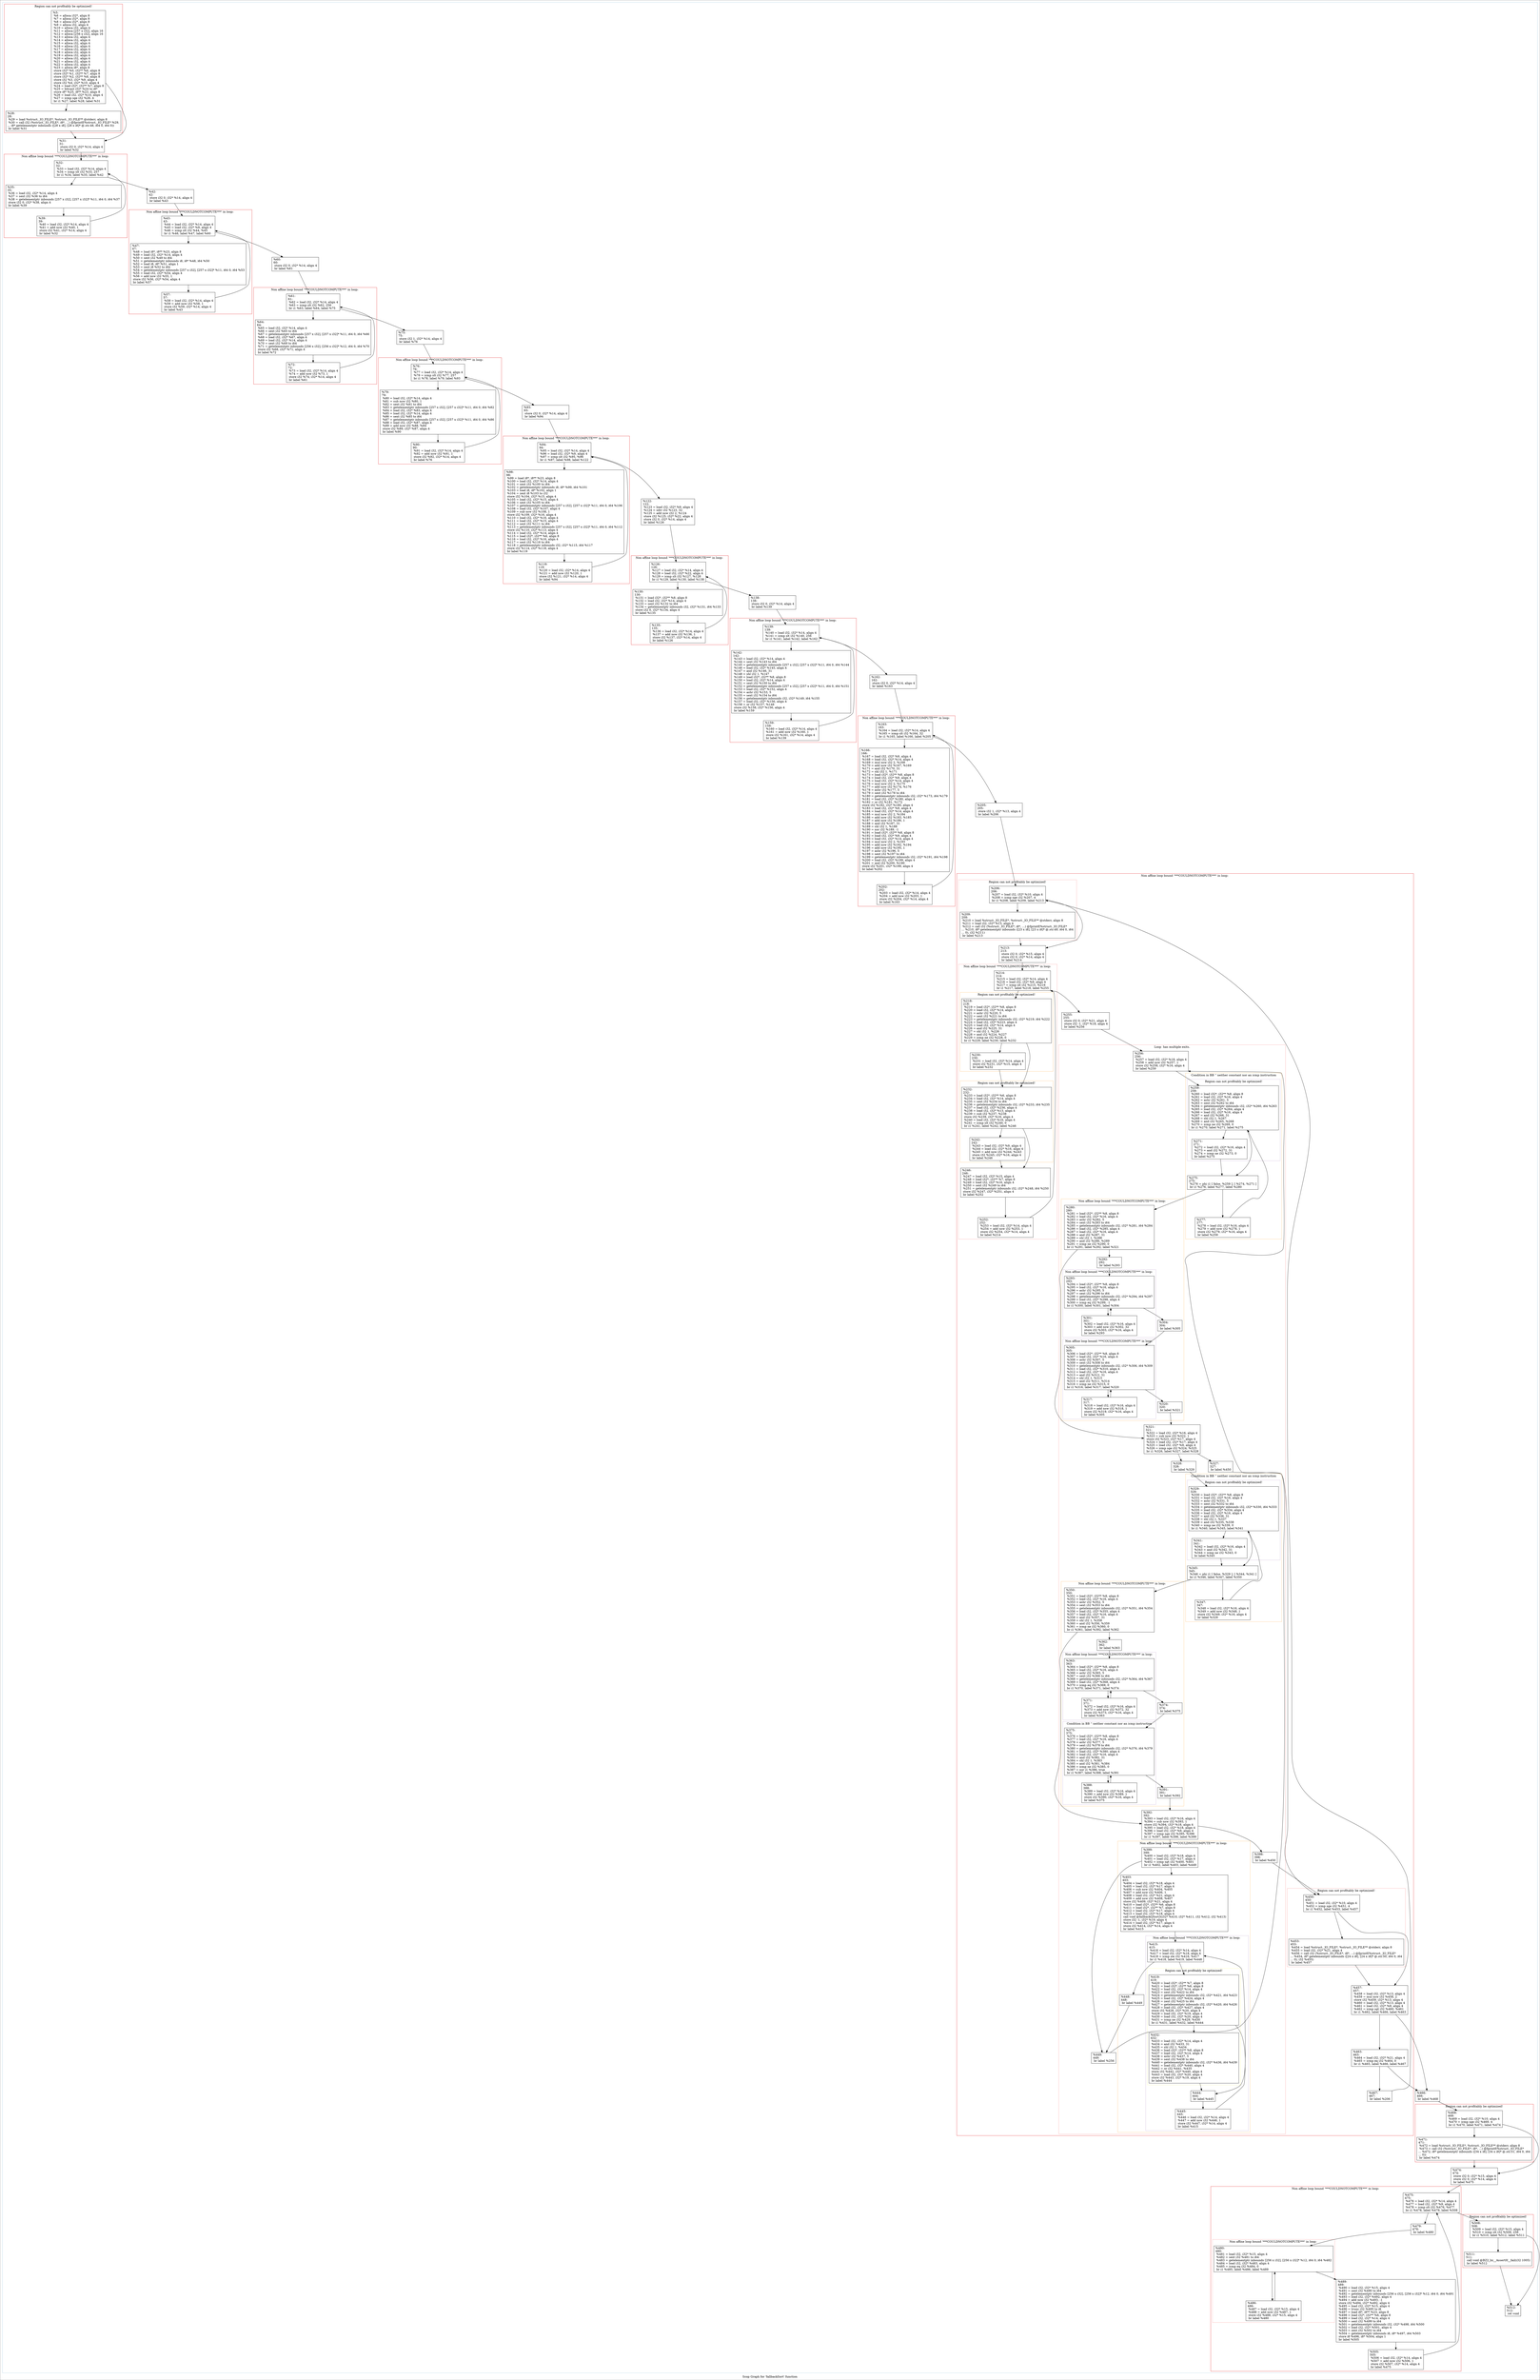 digraph "Scop Graph for 'fallbackSort' function" {
	label="Scop Graph for 'fallbackSort' function";

	Node0x28dc440 [shape=record,label="{%5:\l  %6 = alloca i32*, align 8\l  %7 = alloca i32*, align 8\l  %8 = alloca i32*, align 8\l  %9 = alloca i32, align 4\l  %10 = alloca i32, align 4\l  %11 = alloca [257 x i32], align 16\l  %12 = alloca [256 x i32], align 16\l  %13 = alloca i32, align 4\l  %14 = alloca i32, align 4\l  %15 = alloca i32, align 4\l  %16 = alloca i32, align 4\l  %17 = alloca i32, align 4\l  %18 = alloca i32, align 4\l  %19 = alloca i32, align 4\l  %20 = alloca i32, align 4\l  %21 = alloca i32, align 4\l  %22 = alloca i32, align 4\l  %23 = alloca i8*, align 8\l  store i32* %0, i32** %6, align 8\l  store i32* %1, i32** %7, align 8\l  store i32* %2, i32** %8, align 8\l  store i32 %3, i32* %9, align 4\l  store i32 %4, i32* %10, align 4\l  %24 = load i32*, i32** %7, align 8\l  %25 = bitcast i32* %24 to i8*\l  store i8* %25, i8** %23, align 8\l  %26 = load i32, i32* %10, align 4\l  %27 = icmp sge i32 %26, 4\l  br i1 %27, label %28, label %31\l}"];
	Node0x28dc440 -> Node0x2912360;
	Node0x28dc440 -> Node0x2833f50;
	Node0x2912360 [shape=record,label="{%28:\l28:                                               \l  %29 = load %struct._IO_FILE*, %struct._IO_FILE** @stderr, align 8\l  %30 = call i32 (%struct._IO_FILE*, i8*, ...) @fprintf(%struct._IO_FILE* %29,\l... i8* getelementptr inbounds ([28 x i8], [28 x i8]* @.str.48, i64 0, i64 0))\l  br label %31\l}"];
	Node0x2912360 -> Node0x2833f50;
	Node0x2833f50 [shape=record,label="{%31:\l31:                                               \l  store i32 0, i32* %14, align 4\l  br label %32\l}"];
	Node0x2833f50 -> Node0x28b7b50;
	Node0x28b7b50 [shape=record,label="{%32:\l32:                                               \l  %33 = load i32, i32* %14, align 4\l  %34 = icmp slt i32 %33, 257\l  br i1 %34, label %35, label %42\l}"];
	Node0x28b7b50 -> Node0x28ed960;
	Node0x28b7b50 -> Node0x28ede00;
	Node0x28ed960 [shape=record,label="{%35:\l35:                                               \l  %36 = load i32, i32* %14, align 4\l  %37 = sext i32 %36 to i64\l  %38 = getelementptr inbounds [257 x i32], [257 x i32]* %11, i64 0, i64 %37\l  store i32 0, i32* %38, align 4\l  br label %39\l}"];
	Node0x28ed960 -> Node0x28edf10;
	Node0x28edf10 [shape=record,label="{%39:\l39:                                               \l  %40 = load i32, i32* %14, align 4\l  %41 = add nsw i32 %40, 1\l  store i32 %41, i32* %14, align 4\l  br label %32\l}"];
	Node0x28edf10 -> Node0x28b7b50[constraint=false];
	Node0x28ede00 [shape=record,label="{%42:\l42:                                               \l  store i32 0, i32* %14, align 4\l  br label %43\l}"];
	Node0x28ede00 -> Node0x2786c50;
	Node0x2786c50 [shape=record,label="{%43:\l43:                                               \l  %44 = load i32, i32* %14, align 4\l  %45 = load i32, i32* %9, align 4\l  %46 = icmp slt i32 %44, %45\l  br i1 %46, label %47, label %60\l}"];
	Node0x2786c50 -> Node0x28c6a20;
	Node0x2786c50 -> Node0x27930b0;
	Node0x28c6a20 [shape=record,label="{%47:\l47:                                               \l  %48 = load i8*, i8** %23, align 8\l  %49 = load i32, i32* %14, align 4\l  %50 = sext i32 %49 to i64\l  %51 = getelementptr inbounds i8, i8* %48, i64 %50\l  %52 = load i8, i8* %51, align 1\l  %53 = zext i8 %52 to i64\l  %54 = getelementptr inbounds [257 x i32], [257 x i32]* %11, i64 0, i64 %53\l  %55 = load i32, i32* %54, align 4\l  %56 = add nsw i32 %55, 1\l  store i32 %56, i32* %54, align 4\l  br label %57\l}"];
	Node0x28c6a20 -> Node0x2672e80;
	Node0x2672e80 [shape=record,label="{%57:\l57:                                               \l  %58 = load i32, i32* %14, align 4\l  %59 = add nsw i32 %58, 1\l  store i32 %59, i32* %14, align 4\l  br label %43\l}"];
	Node0x2672e80 -> Node0x2786c50[constraint=false];
	Node0x27930b0 [shape=record,label="{%60:\l60:                                               \l  store i32 0, i32* %14, align 4\l  br label %61\l}"];
	Node0x27930b0 -> Node0x280da60;
	Node0x280da60 [shape=record,label="{%61:\l61:                                               \l  %62 = load i32, i32* %14, align 4\l  %63 = icmp slt i32 %62, 256\l  br i1 %63, label %64, label %75\l}"];
	Node0x280da60 -> Node0x28dfa60;
	Node0x280da60 -> Node0x28373d0;
	Node0x28dfa60 [shape=record,label="{%64:\l64:                                               \l  %65 = load i32, i32* %14, align 4\l  %66 = sext i32 %65 to i64\l  %67 = getelementptr inbounds [257 x i32], [257 x i32]* %11, i64 0, i64 %66\l  %68 = load i32, i32* %67, align 4\l  %69 = load i32, i32* %14, align 4\l  %70 = sext i32 %69 to i64\l  %71 = getelementptr inbounds [256 x i32], [256 x i32]* %12, i64 0, i64 %70\l  store i32 %68, i32* %71, align 4\l  br label %72\l}"];
	Node0x28dfa60 -> Node0x2829e00;
	Node0x2829e00 [shape=record,label="{%72:\l72:                                               \l  %73 = load i32, i32* %14, align 4\l  %74 = add nsw i32 %73, 1\l  store i32 %74, i32* %14, align 4\l  br label %61\l}"];
	Node0x2829e00 -> Node0x280da60[constraint=false];
	Node0x28373d0 [shape=record,label="{%75:\l75:                                               \l  store i32 1, i32* %14, align 4\l  br label %76\l}"];
	Node0x28373d0 -> Node0x28466c0;
	Node0x28466c0 [shape=record,label="{%76:\l76:                                               \l  %77 = load i32, i32* %14, align 4\l  %78 = icmp slt i32 %77, 257\l  br i1 %78, label %79, label %93\l}"];
	Node0x28466c0 -> Node0x28bf590;
	Node0x28466c0 -> Node0x2809770;
	Node0x28bf590 [shape=record,label="{%79:\l79:                                               \l  %80 = load i32, i32* %14, align 4\l  %81 = sub nsw i32 %80, 1\l  %82 = sext i32 %81 to i64\l  %83 = getelementptr inbounds [257 x i32], [257 x i32]* %11, i64 0, i64 %82\l  %84 = load i32, i32* %83, align 4\l  %85 = load i32, i32* %14, align 4\l  %86 = sext i32 %85 to i64\l  %87 = getelementptr inbounds [257 x i32], [257 x i32]* %11, i64 0, i64 %86\l  %88 = load i32, i32* %87, align 4\l  %89 = add nsw i32 %88, %84\l  store i32 %89, i32* %87, align 4\l  br label %90\l}"];
	Node0x28bf590 -> Node0x25912b0;
	Node0x25912b0 [shape=record,label="{%90:\l90:                                               \l  %91 = load i32, i32* %14, align 4\l  %92 = add nsw i32 %91, 1\l  store i32 %92, i32* %14, align 4\l  br label %76\l}"];
	Node0x25912b0 -> Node0x28466c0[constraint=false];
	Node0x2809770 [shape=record,label="{%93:\l93:                                               \l  store i32 0, i32* %14, align 4\l  br label %94\l}"];
	Node0x2809770 -> Node0x284e970;
	Node0x284e970 [shape=record,label="{%94:\l94:                                               \l  %95 = load i32, i32* %14, align 4\l  %96 = load i32, i32* %9, align 4\l  %97 = icmp slt i32 %95, %96\l  br i1 %97, label %98, label %122\l}"];
	Node0x284e970 -> Node0x25eac70;
	Node0x284e970 -> Node0x27bb710;
	Node0x25eac70 [shape=record,label="{%98:\l98:                                               \l  %99 = load i8*, i8** %23, align 8\l  %100 = load i32, i32* %14, align 4\l  %101 = sext i32 %100 to i64\l  %102 = getelementptr inbounds i8, i8* %99, i64 %101\l  %103 = load i8, i8* %102, align 1\l  %104 = zext i8 %103 to i32\l  store i32 %104, i32* %15, align 4\l  %105 = load i32, i32* %15, align 4\l  %106 = sext i32 %105 to i64\l  %107 = getelementptr inbounds [257 x i32], [257 x i32]* %11, i64 0, i64 %106\l  %108 = load i32, i32* %107, align 4\l  %109 = sub nsw i32 %108, 1\l  store i32 %109, i32* %16, align 4\l  %110 = load i32, i32* %16, align 4\l  %111 = load i32, i32* %15, align 4\l  %112 = sext i32 %111 to i64\l  %113 = getelementptr inbounds [257 x i32], [257 x i32]* %11, i64 0, i64 %112\l  store i32 %110, i32* %113, align 4\l  %114 = load i32, i32* %14, align 4\l  %115 = load i32*, i32** %6, align 8\l  %116 = load i32, i32* %16, align 4\l  %117 = sext i32 %116 to i64\l  %118 = getelementptr inbounds i32, i32* %115, i64 %117\l  store i32 %114, i32* %118, align 4\l  br label %119\l}"];
	Node0x25eac70 -> Node0x2841f20;
	Node0x2841f20 [shape=record,label="{%119:\l119:                                              \l  %120 = load i32, i32* %14, align 4\l  %121 = add nsw i32 %120, 1\l  store i32 %121, i32* %14, align 4\l  br label %94\l}"];
	Node0x2841f20 -> Node0x284e970[constraint=false];
	Node0x27bb710 [shape=record,label="{%122:\l122:                                              \l  %123 = load i32, i32* %9, align 4\l  %124 = sdiv i32 %123, 32\l  %125 = add nsw i32 2, %124\l  store i32 %125, i32* %22, align 4\l  store i32 0, i32* %14, align 4\l  br label %126\l}"];
	Node0x27bb710 -> Node0x273b720;
	Node0x273b720 [shape=record,label="{%126:\l126:                                              \l  %127 = load i32, i32* %14, align 4\l  %128 = load i32, i32* %22, align 4\l  %129 = icmp slt i32 %127, %128\l  br i1 %129, label %130, label %138\l}"];
	Node0x273b720 -> Node0x284fe50;
	Node0x273b720 -> Node0x28150e0;
	Node0x284fe50 [shape=record,label="{%130:\l130:                                              \l  %131 = load i32*, i32** %8, align 8\l  %132 = load i32, i32* %14, align 4\l  %133 = sext i32 %132 to i64\l  %134 = getelementptr inbounds i32, i32* %131, i64 %133\l  store i32 0, i32* %134, align 4\l  br label %135\l}"];
	Node0x284fe50 -> Node0x28146d0;
	Node0x28146d0 [shape=record,label="{%135:\l135:                                              \l  %136 = load i32, i32* %14, align 4\l  %137 = add nsw i32 %136, 1\l  store i32 %137, i32* %14, align 4\l  br label %126\l}"];
	Node0x28146d0 -> Node0x273b720[constraint=false];
	Node0x28150e0 [shape=record,label="{%138:\l138:                                              \l  store i32 0, i32* %14, align 4\l  br label %139\l}"];
	Node0x28150e0 -> Node0x28602d0;
	Node0x28602d0 [shape=record,label="{%139:\l139:                                              \l  %140 = load i32, i32* %14, align 4\l  %141 = icmp slt i32 %140, 256\l  br i1 %141, label %142, label %162\l}"];
	Node0x28602d0 -> Node0x2836510;
	Node0x28602d0 -> Node0x2786360;
	Node0x2836510 [shape=record,label="{%142:\l142:                                              \l  %143 = load i32, i32* %14, align 4\l  %144 = sext i32 %143 to i64\l  %145 = getelementptr inbounds [257 x i32], [257 x i32]* %11, i64 0, i64 %144\l  %146 = load i32, i32* %145, align 4\l  %147 = and i32 %146, 31\l  %148 = shl i32 1, %147\l  %149 = load i32*, i32** %8, align 8\l  %150 = load i32, i32* %14, align 4\l  %151 = sext i32 %150 to i64\l  %152 = getelementptr inbounds [257 x i32], [257 x i32]* %11, i64 0, i64 %151\l  %153 = load i32, i32* %152, align 4\l  %154 = ashr i32 %153, 5\l  %155 = sext i32 %154 to i64\l  %156 = getelementptr inbounds i32, i32* %149, i64 %155\l  %157 = load i32, i32* %156, align 4\l  %158 = or i32 %157, %148\l  store i32 %158, i32* %156, align 4\l  br label %159\l}"];
	Node0x2836510 -> Node0x27728f0;
	Node0x27728f0 [shape=record,label="{%159:\l159:                                              \l  %160 = load i32, i32* %14, align 4\l  %161 = add nsw i32 %160, 1\l  store i32 %161, i32* %14, align 4\l  br label %139\l}"];
	Node0x27728f0 -> Node0x28602d0[constraint=false];
	Node0x2786360 [shape=record,label="{%162:\l162:                                              \l  store i32 0, i32* %14, align 4\l  br label %163\l}"];
	Node0x2786360 -> Node0x28d6b60;
	Node0x28d6b60 [shape=record,label="{%163:\l163:                                              \l  %164 = load i32, i32* %14, align 4\l  %165 = icmp slt i32 %164, 32\l  br i1 %165, label %166, label %205\l}"];
	Node0x28d6b60 -> Node0x27f5b30;
	Node0x28d6b60 -> Node0x28c7660;
	Node0x27f5b30 [shape=record,label="{%166:\l166:                                              \l  %167 = load i32, i32* %9, align 4\l  %168 = load i32, i32* %14, align 4\l  %169 = mul nsw i32 2, %168\l  %170 = add nsw i32 %167, %169\l  %171 = and i32 %170, 31\l  %172 = shl i32 1, %171\l  %173 = load i32*, i32** %8, align 8\l  %174 = load i32, i32* %9, align 4\l  %175 = load i32, i32* %14, align 4\l  %176 = mul nsw i32 2, %175\l  %177 = add nsw i32 %174, %176\l  %178 = ashr i32 %177, 5\l  %179 = sext i32 %178 to i64\l  %180 = getelementptr inbounds i32, i32* %173, i64 %179\l  %181 = load i32, i32* %180, align 4\l  %182 = or i32 %181, %172\l  store i32 %182, i32* %180, align 4\l  %183 = load i32, i32* %9, align 4\l  %184 = load i32, i32* %14, align 4\l  %185 = mul nsw i32 2, %184\l  %186 = add nsw i32 %183, %185\l  %187 = add nsw i32 %186, 1\l  %188 = and i32 %187, 31\l  %189 = shl i32 1, %188\l  %190 = xor i32 %189, -1\l  %191 = load i32*, i32** %8, align 8\l  %192 = load i32, i32* %9, align 4\l  %193 = load i32, i32* %14, align 4\l  %194 = mul nsw i32 2, %193\l  %195 = add nsw i32 %192, %194\l  %196 = add nsw i32 %195, 1\l  %197 = ashr i32 %196, 5\l  %198 = sext i32 %197 to i64\l  %199 = getelementptr inbounds i32, i32* %191, i64 %198\l  %200 = load i32, i32* %199, align 4\l  %201 = and i32 %200, %190\l  store i32 %201, i32* %199, align 4\l  br label %202\l}"];
	Node0x27f5b30 -> Node0x2813380;
	Node0x2813380 [shape=record,label="{%202:\l202:                                              \l  %203 = load i32, i32* %14, align 4\l  %204 = add nsw i32 %203, 1\l  store i32 %204, i32* %14, align 4\l  br label %163\l}"];
	Node0x2813380 -> Node0x28d6b60[constraint=false];
	Node0x28c7660 [shape=record,label="{%205:\l205:                                              \l  store i32 1, i32* %13, align 4\l  br label %206\l}"];
	Node0x28c7660 -> Node0x28142b0;
	Node0x28142b0 [shape=record,label="{%206:\l206:                                              \l  %207 = load i32, i32* %10, align 4\l  %208 = icmp sge i32 %207, 4\l  br i1 %208, label %209, label %213\l}"];
	Node0x28142b0 -> Node0x2685a90;
	Node0x28142b0 -> Node0x2844800;
	Node0x2685a90 [shape=record,label="{%209:\l209:                                              \l  %210 = load %struct._IO_FILE*, %struct._IO_FILE** @stderr, align 8\l  %211 = load i32, i32* %13, align 4\l  %212 = call i32 (%struct._IO_FILE*, i8*, ...) @fprintf(%struct._IO_FILE*\l... %210, i8* getelementptr inbounds ([23 x i8], [23 x i8]* @.str.49, i64 0, i64\l... 0), i32 %211)\l  br label %213\l}"];
	Node0x2685a90 -> Node0x2844800;
	Node0x2844800 [shape=record,label="{%213:\l213:                                              \l  store i32 0, i32* %15, align 4\l  store i32 0, i32* %14, align 4\l  br label %214\l}"];
	Node0x2844800 -> Node0x28340b0;
	Node0x28340b0 [shape=record,label="{%214:\l214:                                              \l  %215 = load i32, i32* %14, align 4\l  %216 = load i32, i32* %9, align 4\l  %217 = icmp slt i32 %215, %216\l  br i1 %217, label %218, label %255\l}"];
	Node0x28340b0 -> Node0x282a7a0;
	Node0x28340b0 -> Node0x276bd60;
	Node0x282a7a0 [shape=record,label="{%218:\l218:                                              \l  %219 = load i32*, i32** %8, align 8\l  %220 = load i32, i32* %14, align 4\l  %221 = ashr i32 %220, 5\l  %222 = sext i32 %221 to i64\l  %223 = getelementptr inbounds i32, i32* %219, i64 %222\l  %224 = load i32, i32* %223, align 4\l  %225 = load i32, i32* %14, align 4\l  %226 = and i32 %225, 31\l  %227 = shl i32 1, %226\l  %228 = and i32 %224, %227\l  %229 = icmp ne i32 %228, 0\l  br i1 %229, label %230, label %232\l}"];
	Node0x282a7a0 -> Node0x28be3c0;
	Node0x282a7a0 -> Node0x28dcbf0;
	Node0x28be3c0 [shape=record,label="{%230:\l230:                                              \l  %231 = load i32, i32* %14, align 4\l  store i32 %231, i32* %15, align 4\l  br label %232\l}"];
	Node0x28be3c0 -> Node0x28dcbf0;
	Node0x28dcbf0 [shape=record,label="{%232:\l232:                                              \l  %233 = load i32*, i32** %6, align 8\l  %234 = load i32, i32* %14, align 4\l  %235 = sext i32 %234 to i64\l  %236 = getelementptr inbounds i32, i32* %233, i64 %235\l  %237 = load i32, i32* %236, align 4\l  %238 = load i32, i32* %13, align 4\l  %239 = sub i32 %237, %238\l  store i32 %239, i32* %16, align 4\l  %240 = load i32, i32* %16, align 4\l  %241 = icmp slt i32 %240, 0\l  br i1 %241, label %242, label %246\l}"];
	Node0x28dcbf0 -> Node0x286ed50;
	Node0x28dcbf0 -> Node0x2861290;
	Node0x286ed50 [shape=record,label="{%242:\l242:                                              \l  %243 = load i32, i32* %9, align 4\l  %244 = load i32, i32* %16, align 4\l  %245 = add nsw i32 %244, %243\l  store i32 %245, i32* %16, align 4\l  br label %246\l}"];
	Node0x286ed50 -> Node0x2861290;
	Node0x2861290 [shape=record,label="{%246:\l246:                                              \l  %247 = load i32, i32* %15, align 4\l  %248 = load i32*, i32** %7, align 8\l  %249 = load i32, i32* %16, align 4\l  %250 = sext i32 %249 to i64\l  %251 = getelementptr inbounds i32, i32* %248, i64 %250\l  store i32 %247, i32* %251, align 4\l  br label %252\l}"];
	Node0x2861290 -> Node0x27e6ec0;
	Node0x27e6ec0 [shape=record,label="{%252:\l252:                                              \l  %253 = load i32, i32* %14, align 4\l  %254 = add nsw i32 %253, 1\l  store i32 %254, i32* %14, align 4\l  br label %214\l}"];
	Node0x27e6ec0 -> Node0x28340b0[constraint=false];
	Node0x276bd60 [shape=record,label="{%255:\l255:                                              \l  store i32 0, i32* %21, align 4\l  store i32 -1, i32* %18, align 4\l  br label %256\l}"];
	Node0x276bd60 -> Node0x2832700;
	Node0x2832700 [shape=record,label="{%256:\l256:                                              \l  %257 = load i32, i32* %18, align 4\l  %258 = add nsw i32 %257, 1\l  store i32 %258, i32* %16, align 4\l  br label %259\l}"];
	Node0x2832700 -> Node0x284cff0;
	Node0x284cff0 [shape=record,label="{%259:\l259:                                              \l  %260 = load i32*, i32** %8, align 8\l  %261 = load i32, i32* %16, align 4\l  %262 = ashr i32 %261, 5\l  %263 = sext i32 %262 to i64\l  %264 = getelementptr inbounds i32, i32* %260, i64 %263\l  %265 = load i32, i32* %264, align 4\l  %266 = load i32, i32* %16, align 4\l  %267 = and i32 %266, 31\l  %268 = shl i32 1, %267\l  %269 = and i32 %265, %268\l  %270 = icmp ne i32 %269, 0\l  br i1 %270, label %271, label %275\l}"];
	Node0x284cff0 -> Node0x27cc3a0;
	Node0x284cff0 -> Node0x28c0fc0;
	Node0x27cc3a0 [shape=record,label="{%271:\l271:                                              \l  %272 = load i32, i32* %16, align 4\l  %273 = and i32 %272, 31\l  %274 = icmp ne i32 %273, 0\l  br label %275\l}"];
	Node0x27cc3a0 -> Node0x28c0fc0;
	Node0x28c0fc0 [shape=record,label="{%275:\l275:                                              \l  %276 = phi i1 [ false, %259 ], [ %274, %271 ]\l  br i1 %276, label %277, label %280\l}"];
	Node0x28c0fc0 -> Node0x28411c0;
	Node0x28c0fc0 -> Node0x2831b00;
	Node0x28411c0 [shape=record,label="{%277:\l277:                                              \l  %278 = load i32, i32* %16, align 4\l  %279 = add nsw i32 %278, 1\l  store i32 %279, i32* %16, align 4\l  br label %259\l}"];
	Node0x28411c0 -> Node0x284cff0[constraint=false];
	Node0x2831b00 [shape=record,label="{%280:\l280:                                              \l  %281 = load i32*, i32** %8, align 8\l  %282 = load i32, i32* %16, align 4\l  %283 = ashr i32 %282, 5\l  %284 = sext i32 %283 to i64\l  %285 = getelementptr inbounds i32, i32* %281, i64 %284\l  %286 = load i32, i32* %285, align 4\l  %287 = load i32, i32* %16, align 4\l  %288 = and i32 %287, 31\l  %289 = shl i32 1, %288\l  %290 = and i32 %286, %289\l  %291 = icmp ne i32 %290, 0\l  br i1 %291, label %292, label %321\l}"];
	Node0x2831b00 -> Node0x2888700;
	Node0x2831b00 -> Node0x28752b0;
	Node0x2888700 [shape=record,label="{%292:\l292:                                              \l  br label %293\l}"];
	Node0x2888700 -> Node0x28d3b10;
	Node0x28d3b10 [shape=record,label="{%293:\l293:                                              \l  %294 = load i32*, i32** %8, align 8\l  %295 = load i32, i32* %16, align 4\l  %296 = ashr i32 %295, 5\l  %297 = sext i32 %296 to i64\l  %298 = getelementptr inbounds i32, i32* %294, i64 %297\l  %299 = load i32, i32* %298, align 4\l  %300 = icmp eq i32 %299, -1\l  br i1 %300, label %301, label %304\l}"];
	Node0x28d3b10 -> Node0x2836320;
	Node0x28d3b10 -> Node0x284bfa0;
	Node0x2836320 [shape=record,label="{%301:\l301:                                              \l  %302 = load i32, i32* %16, align 4\l  %303 = add nsw i32 %302, 32\l  store i32 %303, i32* %16, align 4\l  br label %293\l}"];
	Node0x2836320 -> Node0x28d3b10[constraint=false];
	Node0x284bfa0 [shape=record,label="{%304:\l304:                                              \l  br label %305\l}"];
	Node0x284bfa0 -> Node0x2915890;
	Node0x2915890 [shape=record,label="{%305:\l305:                                              \l  %306 = load i32*, i32** %8, align 8\l  %307 = load i32, i32* %16, align 4\l  %308 = ashr i32 %307, 5\l  %309 = sext i32 %308 to i64\l  %310 = getelementptr inbounds i32, i32* %306, i64 %309\l  %311 = load i32, i32* %310, align 4\l  %312 = load i32, i32* %16, align 4\l  %313 = and i32 %312, 31\l  %314 = shl i32 1, %313\l  %315 = and i32 %311, %314\l  %316 = icmp ne i32 %315, 0\l  br i1 %316, label %317, label %320\l}"];
	Node0x2915890 -> Node0x2698be0;
	Node0x2915890 -> Node0x2805ac0;
	Node0x2698be0 [shape=record,label="{%317:\l317:                                              \l  %318 = load i32, i32* %16, align 4\l  %319 = add nsw i32 %318, 1\l  store i32 %319, i32* %16, align 4\l  br label %305\l}"];
	Node0x2698be0 -> Node0x2915890[constraint=false];
	Node0x2805ac0 [shape=record,label="{%320:\l320:                                              \l  br label %321\l}"];
	Node0x2805ac0 -> Node0x28752b0;
	Node0x28752b0 [shape=record,label="{%321:\l321:                                              \l  %322 = load i32, i32* %16, align 4\l  %323 = sub nsw i32 %322, 1\l  store i32 %323, i32* %17, align 4\l  %324 = load i32, i32* %17, align 4\l  %325 = load i32, i32* %9, align 4\l  %326 = icmp sge i32 %324, %325\l  br i1 %326, label %327, label %328\l}"];
	Node0x28752b0 -> Node0x28406b0;
	Node0x28752b0 -> Node0x27fcd70;
	Node0x28406b0 [shape=record,label="{%327:\l327:                                              \l  br label %450\l}"];
	Node0x28406b0 -> Node0x273a2e0;
	Node0x273a2e0 [shape=record,label="{%450:\l450:                                              \l  %451 = load i32, i32* %10, align 4\l  %452 = icmp sge i32 %451, 4\l  br i1 %452, label %453, label %457\l}"];
	Node0x273a2e0 -> Node0x282ca80;
	Node0x273a2e0 -> Node0x268c2d0;
	Node0x282ca80 [shape=record,label="{%453:\l453:                                              \l  %454 = load %struct._IO_FILE*, %struct._IO_FILE** @stderr, align 8\l  %455 = load i32, i32* %21, align 4\l  %456 = call i32 (%struct._IO_FILE*, i8*, ...) @fprintf(%struct._IO_FILE*\l... %454, i8* getelementptr inbounds ([24 x i8], [24 x i8]* @.str.50, i64 0, i64\l... 0), i32 %455)\l  br label %457\l}"];
	Node0x282ca80 -> Node0x268c2d0;
	Node0x268c2d0 [shape=record,label="{%457:\l457:                                              \l  %458 = load i32, i32* %13, align 4\l  %459 = mul nsw i32 %458, 2\l  store i32 %459, i32* %13, align 4\l  %460 = load i32, i32* %13, align 4\l  %461 = load i32, i32* %9, align 4\l  %462 = icmp sgt i32 %460, %461\l  br i1 %462, label %466, label %463\l}"];
	Node0x268c2d0 -> Node0x2824840;
	Node0x268c2d0 -> Node0x2925670;
	Node0x2824840 [shape=record,label="{%466:\l466:                                              \l  br label %468\l}"];
	Node0x2824840 -> Node0x28ec5d0;
	Node0x28ec5d0 [shape=record,label="{%468:\l468:                                              \l  %469 = load i32, i32* %10, align 4\l  %470 = icmp sge i32 %469, 4\l  br i1 %470, label %471, label %474\l}"];
	Node0x28ec5d0 -> Node0x282d940;
	Node0x28ec5d0 -> Node0x27cca40;
	Node0x282d940 [shape=record,label="{%471:\l471:                                              \l  %472 = load %struct._IO_FILE*, %struct._IO_FILE** @stderr, align 8\l  %473 = call i32 (%struct._IO_FILE*, i8*, ...) @fprintf(%struct._IO_FILE*\l... %472, i8* getelementptr inbounds ([34 x i8], [34 x i8]* @.str.51, i64 0, i64\l... 0))\l  br label %474\l}"];
	Node0x282d940 -> Node0x27cca40;
	Node0x27cca40 [shape=record,label="{%474:\l474:                                              \l  store i32 0, i32* %15, align 4\l  store i32 0, i32* %14, align 4\l  br label %475\l}"];
	Node0x27cca40 -> Node0x28e6410;
	Node0x28e6410 [shape=record,label="{%475:\l475:                                              \l  %476 = load i32, i32* %14, align 4\l  %477 = load i32, i32* %9, align 4\l  %478 = icmp slt i32 %476, %477\l  br i1 %478, label %479, label %508\l}"];
	Node0x28e6410 -> Node0x28aca40;
	Node0x28e6410 -> Node0x28bf940;
	Node0x28aca40 [shape=record,label="{%479:\l479:                                              \l  br label %480\l}"];
	Node0x28aca40 -> Node0x28ce120;
	Node0x28ce120 [shape=record,label="{%480:\l480:                                              \l  %481 = load i32, i32* %15, align 4\l  %482 = sext i32 %481 to i64\l  %483 = getelementptr inbounds [256 x i32], [256 x i32]* %12, i64 0, i64 %482\l  %484 = load i32, i32* %483, align 4\l  %485 = icmp eq i32 %484, 0\l  br i1 %485, label %486, label %489\l}"];
	Node0x28ce120 -> Node0x27db4a0;
	Node0x28ce120 -> Node0x28289b0;
	Node0x27db4a0 [shape=record,label="{%486:\l486:                                              \l  %487 = load i32, i32* %15, align 4\l  %488 = add nsw i32 %487, 1\l  store i32 %488, i32* %15, align 4\l  br label %480\l}"];
	Node0x27db4a0 -> Node0x28ce120[constraint=false];
	Node0x28289b0 [shape=record,label="{%489:\l489:                                              \l  %490 = load i32, i32* %15, align 4\l  %491 = sext i32 %490 to i64\l  %492 = getelementptr inbounds [256 x i32], [256 x i32]* %12, i64 0, i64 %491\l  %493 = load i32, i32* %492, align 4\l  %494 = add nsw i32 %493, -1\l  store i32 %494, i32* %492, align 4\l  %495 = load i32, i32* %15, align 4\l  %496 = trunc i32 %495 to i8\l  %497 = load i8*, i8** %23, align 8\l  %498 = load i32*, i32** %6, align 8\l  %499 = load i32, i32* %14, align 4\l  %500 = sext i32 %499 to i64\l  %501 = getelementptr inbounds i32, i32* %498, i64 %500\l  %502 = load i32, i32* %501, align 4\l  %503 = zext i32 %502 to i64\l  %504 = getelementptr inbounds i8, i8* %497, i64 %503\l  store i8 %496, i8* %504, align 1\l  br label %505\l}"];
	Node0x28289b0 -> Node0x28ca060;
	Node0x28ca060 [shape=record,label="{%505:\l505:                                              \l  %506 = load i32, i32* %14, align 4\l  %507 = add nsw i32 %506, 1\l  store i32 %507, i32* %14, align 4\l  br label %475\l}"];
	Node0x28ca060 -> Node0x28e6410[constraint=false];
	Node0x28bf940 [shape=record,label="{%508:\l508:                                              \l  %509 = load i32, i32* %15, align 4\l  %510 = icmp slt i32 %509, 256\l  br i1 %510, label %512, label %511\l}"];
	Node0x28bf940 -> Node0x254c420;
	Node0x28bf940 -> Node0x284c1a0;
	Node0x254c420 [shape=record,label="{%512:\l512:                                              \l  ret void\l}"];
	Node0x284c1a0 [shape=record,label="{%511:\l511:                                              \l  call void @BZ2_bz__AssertH__fail(i32 1005)\l  br label %512\l}"];
	Node0x284c1a0 -> Node0x254c420;
	Node0x2925670 [shape=record,label="{%463:\l463:                                              \l  %464 = load i32, i32* %21, align 4\l  %465 = icmp eq i32 %464, 0\l  br i1 %465, label %466, label %467\l}"];
	Node0x2925670 -> Node0x2824840;
	Node0x2925670 -> Node0x2929760;
	Node0x2929760 [shape=record,label="{%467:\l467:                                              \l  br label %206\l}"];
	Node0x2929760 -> Node0x28142b0[constraint=false];
	Node0x27fcd70 [shape=record,label="{%328:\l328:                                              \l  br label %329\l}"];
	Node0x27fcd70 -> Node0x28db220;
	Node0x28db220 [shape=record,label="{%329:\l329:                                              \l  %330 = load i32*, i32** %8, align 8\l  %331 = load i32, i32* %16, align 4\l  %332 = ashr i32 %331, 5\l  %333 = sext i32 %332 to i64\l  %334 = getelementptr inbounds i32, i32* %330, i64 %333\l  %335 = load i32, i32* %334, align 4\l  %336 = load i32, i32* %16, align 4\l  %337 = and i32 %336, 31\l  %338 = shl i32 1, %337\l  %339 = and i32 %335, %338\l  %340 = icmp ne i32 %339, 0\l  br i1 %340, label %345, label %341\l}"];
	Node0x28db220 -> Node0x28db240;
	Node0x28db220 -> Node0x258e5a0;
	Node0x28db240 [shape=record,label="{%345:\l345:                                              \l  %346 = phi i1 [ false, %329 ], [ %344, %341 ]\l  br i1 %346, label %347, label %350\l}"];
	Node0x28db240 -> Node0x258e5c0;
	Node0x28db240 -> Node0x2841870;
	Node0x258e5c0 [shape=record,label="{%347:\l347:                                              \l  %348 = load i32, i32* %16, align 4\l  %349 = add nsw i32 %348, 1\l  store i32 %349, i32* %16, align 4\l  br label %329\l}"];
	Node0x258e5c0 -> Node0x28db220[constraint=false];
	Node0x2841870 [shape=record,label="{%350:\l350:                                              \l  %351 = load i32*, i32** %8, align 8\l  %352 = load i32, i32* %16, align 4\l  %353 = ashr i32 %352, 5\l  %354 = sext i32 %353 to i64\l  %355 = getelementptr inbounds i32, i32* %351, i64 %354\l  %356 = load i32, i32* %355, align 4\l  %357 = load i32, i32* %16, align 4\l  %358 = and i32 %357, 31\l  %359 = shl i32 1, %358\l  %360 = and i32 %356, %359\l  %361 = icmp ne i32 %360, 0\l  br i1 %361, label %392, label %362\l}"];
	Node0x2841870 -> Node0x28476a0;
	Node0x2841870 -> Node0x28476c0;
	Node0x28476a0 [shape=record,label="{%392:\l392:                                              \l  %393 = load i32, i32* %16, align 4\l  %394 = sub nsw i32 %393, 1\l  store i32 %394, i32* %18, align 4\l  %395 = load i32, i32* %18, align 4\l  %396 = load i32, i32* %9, align 4\l  %397 = icmp sge i32 %395, %396\l  br i1 %397, label %398, label %399\l}"];
	Node0x28476a0 -> Node0x264cd10;
	Node0x28476a0 -> Node0x264cd30;
	Node0x264cd10 [shape=record,label="{%398:\l398:                                              \l  br label %450\l}"];
	Node0x264cd10 -> Node0x273a2e0;
	Node0x264cd30 [shape=record,label="{%399:\l399:                                              \l  %400 = load i32, i32* %18, align 4\l  %401 = load i32, i32* %17, align 4\l  %402 = icmp sgt i32 %400, %401\l  br i1 %402, label %403, label %449\l}"];
	Node0x264cd30 -> Node0x2836780;
	Node0x264cd30 -> Node0x28367a0;
	Node0x2836780 [shape=record,label="{%403:\l403:                                              \l  %404 = load i32, i32* %18, align 4\l  %405 = load i32, i32* %17, align 4\l  %406 = sub nsw i32 %404, %405\l  %407 = add nsw i32 %406, 1\l  %408 = load i32, i32* %21, align 4\l  %409 = add nsw i32 %408, %407\l  store i32 %409, i32* %21, align 4\l  %410 = load i32*, i32** %6, align 8\l  %411 = load i32*, i32** %7, align 8\l  %412 = load i32, i32* %17, align 4\l  %413 = load i32, i32* %18, align 4\l  call void @fallbackQSort3(i32* %410, i32* %411, i32 %412, i32 %413)\l  store i32 -1, i32* %19, align 4\l  %414 = load i32, i32* %17, align 4\l  store i32 %414, i32* %14, align 4\l  br label %415\l}"];
	Node0x2836780 -> Node0x280b2b0;
	Node0x280b2b0 [shape=record,label="{%415:\l415:                                              \l  %416 = load i32, i32* %14, align 4\l  %417 = load i32, i32* %18, align 4\l  %418 = icmp sle i32 %416, %417\l  br i1 %418, label %419, label %448\l}"];
	Node0x280b2b0 -> Node0x280b2d0;
	Node0x280b2b0 -> Node0x284e250;
	Node0x280b2d0 [shape=record,label="{%419:\l419:                                              \l  %420 = load i32*, i32** %7, align 8\l  %421 = load i32*, i32** %6, align 8\l  %422 = load i32, i32* %14, align 4\l  %423 = sext i32 %422 to i64\l  %424 = getelementptr inbounds i32, i32* %421, i64 %423\l  %425 = load i32, i32* %424, align 4\l  %426 = zext i32 %425 to i64\l  %427 = getelementptr inbounds i32, i32* %420, i64 %426\l  %428 = load i32, i32* %427, align 4\l  store i32 %428, i32* %20, align 4\l  %429 = load i32, i32* %19, align 4\l  %430 = load i32, i32* %20, align 4\l  %431 = icmp ne i32 %429, %430\l  br i1 %431, label %432, label %444\l}"];
	Node0x280b2d0 -> Node0x284e270;
	Node0x280b2d0 -> Node0x28544c0;
	Node0x284e270 [shape=record,label="{%432:\l432:                                              \l  %433 = load i32, i32* %14, align 4\l  %434 = and i32 %433, 31\l  %435 = shl i32 1, %434\l  %436 = load i32*, i32** %8, align 8\l  %437 = load i32, i32* %14, align 4\l  %438 = ashr i32 %437, 5\l  %439 = sext i32 %438 to i64\l  %440 = getelementptr inbounds i32, i32* %436, i64 %439\l  %441 = load i32, i32* %440, align 4\l  %442 = or i32 %441, %435\l  store i32 %442, i32* %440, align 4\l  %443 = load i32, i32* %20, align 4\l  store i32 %443, i32* %19, align 4\l  br label %444\l}"];
	Node0x284e270 -> Node0x28544c0;
	Node0x28544c0 [shape=record,label="{%444:\l444:                                              \l  br label %445\l}"];
	Node0x28544c0 -> Node0x28544e0;
	Node0x28544e0 [shape=record,label="{%445:\l445:                                              \l  %446 = load i32, i32* %14, align 4\l  %447 = add nsw i32 %446, 1\l  store i32 %447, i32* %14, align 4\l  br label %415\l}"];
	Node0x28544e0 -> Node0x280b2b0[constraint=false];
	Node0x284e250 [shape=record,label="{%448:\l448:                                              \l  br label %449\l}"];
	Node0x284e250 -> Node0x28367a0;
	Node0x28367a0 [shape=record,label="{%449:\l449:                                              \l  br label %256\l}"];
	Node0x28367a0 -> Node0x2832700[constraint=false];
	Node0x28476c0 [shape=record,label="{%362:\l362:                                              \l  br label %363\l}"];
	Node0x28476c0 -> Node0x2846e10;
	Node0x2846e10 [shape=record,label="{%363:\l363:                                              \l  %364 = load i32*, i32** %8, align 8\l  %365 = load i32, i32* %16, align 4\l  %366 = ashr i32 %365, 5\l  %367 = sext i32 %366 to i64\l  %368 = getelementptr inbounds i32, i32* %364, i64 %367\l  %369 = load i32, i32* %368, align 4\l  %370 = icmp eq i32 %369, 0\l  br i1 %370, label %371, label %374\l}"];
	Node0x2846e10 -> Node0x2846e30;
	Node0x2846e10 -> Node0x27cc4e0;
	Node0x2846e30 [shape=record,label="{%371:\l371:                                              \l  %372 = load i32, i32* %16, align 4\l  %373 = add nsw i32 %372, 32\l  store i32 %373, i32* %16, align 4\l  br label %363\l}"];
	Node0x2846e30 -> Node0x2846e10[constraint=false];
	Node0x27cc4e0 [shape=record,label="{%374:\l374:                                              \l  br label %375\l}"];
	Node0x27cc4e0 -> Node0x268dcb0;
	Node0x268dcb0 [shape=record,label="{%375:\l375:                                              \l  %376 = load i32*, i32** %8, align 8\l  %377 = load i32, i32* %16, align 4\l  %378 = ashr i32 %377, 5\l  %379 = sext i32 %378 to i64\l  %380 = getelementptr inbounds i32, i32* %376, i64 %379\l  %381 = load i32, i32* %380, align 4\l  %382 = load i32, i32* %16, align 4\l  %383 = and i32 %382, 31\l  %384 = shl i32 1, %383\l  %385 = and i32 %381, %384\l  %386 = icmp ne i32 %385, 0\l  %387 = xor i1 %386, true\l  br i1 %387, label %388, label %391\l}"];
	Node0x268dcb0 -> Node0x268dcd0;
	Node0x268dcb0 -> Node0x2825400;
	Node0x268dcd0 [shape=record,label="{%388:\l388:                                              \l  %389 = load i32, i32* %16, align 4\l  %390 = add nsw i32 %389, 1\l  store i32 %390, i32* %16, align 4\l  br label %375\l}"];
	Node0x268dcd0 -> Node0x268dcb0[constraint=false];
	Node0x2825400 [shape=record,label="{%391:\l391:                                              \l  br label %392\l}"];
	Node0x2825400 -> Node0x28476a0;
	Node0x258e5a0 [shape=record,label="{%341:\l341:                                              \l  %342 = load i32, i32* %16, align 4\l  %343 = and i32 %342, 31\l  %344 = icmp ne i32 %343, 0\l  br label %345\l}"];
	Node0x258e5a0 -> Node0x28db240;
	colorscheme = "paired12"
        subgraph cluster_0x28dc880 {
          label = "";
          style = solid;
          color = 1
          subgraph cluster_0x2914820 {
            label = "Region can not profitably be optimized!";
            style = solid;
            color = 6
            Node0x28dc440;
            Node0x2912360;
          }
          subgraph cluster_0x29147a0 {
            label = "Non affine loop bound '***COULDNOTCOMPUTE***' in loop: ";
            style = solid;
            color = 6
            Node0x28b7b50;
            Node0x28ed960;
            Node0x28edf10;
          }
          subgraph cluster_0x2914720 {
            label = "Non affine loop bound '***COULDNOTCOMPUTE***' in loop: ";
            style = solid;
            color = 6
            Node0x2786c50;
            Node0x28c6a20;
            Node0x2672e80;
          }
          subgraph cluster_0x29146a0 {
            label = "Non affine loop bound '***COULDNOTCOMPUTE***' in loop: ";
            style = solid;
            color = 6
            Node0x280da60;
            Node0x28dfa60;
            Node0x2829e00;
          }
          subgraph cluster_0x2914620 {
            label = "Non affine loop bound '***COULDNOTCOMPUTE***' in loop: ";
            style = solid;
            color = 6
            Node0x28466c0;
            Node0x28bf590;
            Node0x25912b0;
          }
          subgraph cluster_0x29145a0 {
            label = "Non affine loop bound '***COULDNOTCOMPUTE***' in loop: ";
            style = solid;
            color = 6
            Node0x284e970;
            Node0x25eac70;
            Node0x2841f20;
          }
          subgraph cluster_0x2914520 {
            label = "Non affine loop bound '***COULDNOTCOMPUTE***' in loop: ";
            style = solid;
            color = 6
            Node0x273b720;
            Node0x284fe50;
            Node0x28146d0;
          }
          subgraph cluster_0x29144a0 {
            label = "Non affine loop bound '***COULDNOTCOMPUTE***' in loop: ";
            style = solid;
            color = 6
            Node0x28602d0;
            Node0x2836510;
            Node0x27728f0;
          }
          subgraph cluster_0x2914420 {
            label = "Non affine loop bound '***COULDNOTCOMPUTE***' in loop: ";
            style = solid;
            color = 6
            Node0x28d6b60;
            Node0x27f5b30;
            Node0x2813380;
          }
          subgraph cluster_0x29143a0 {
            label = "Non affine loop bound '***COULDNOTCOMPUTE***' in loop: ";
            style = solid;
            color = 6
            subgraph cluster_0x2914320 {
              label = "Region can not profitably be optimized!";
              style = solid;
              color = 5
              Node0x28142b0;
              Node0x2685a90;
            }
            subgraph cluster_0x29116e0 {
              label = "Non affine loop bound '***COULDNOTCOMPUTE***' in loop: ";
              style = solid;
              color = 5
              subgraph cluster_0x28ee760 {
                label = "Region can not profitably be optimized!";
                style = solid;
                color = 7
                Node0x282a7a0;
                Node0x28be3c0;
              }
              subgraph cluster_0x28ee5d0 {
                label = "Region can not profitably be optimized!";
                style = solid;
                color = 7
                Node0x28dcbf0;
                Node0x286ed50;
              }
              Node0x28340b0;
              Node0x2861290;
              Node0x27e6ec0;
            }
            subgraph cluster_0x2911660 {
              label = "Loop  has multiple exits.";
              style = solid;
              color = 5
              subgraph cluster_0x29115e0 {
                label = "Condition in BB '' neither constant nor an icmp instruction";
                style = solid;
                color = 7
                subgraph cluster_0x2911560 {
                  label = "Region can not profitably be optimized!";
                  style = solid;
                  color = 9
                  Node0x284cff0;
                  Node0x27cc3a0;
                }
                Node0x28c0fc0;
                Node0x28411c0;
              }
              subgraph cluster_0x29114e0 {
                label = "Non affine loop bound '***COULDNOTCOMPUTE***' in loop: ";
                style = solid;
                color = 7
                subgraph cluster_0x27db5f0 {
                  label = "Non affine loop bound '***COULDNOTCOMPUTE***' in loop: ";
                  style = solid;
                  color = 9
                  Node0x28d3b10;
                  Node0x2836320;
                }
                subgraph cluster_0x2591230 {
                  label = "Non affine loop bound '***COULDNOTCOMPUTE***' in loop: ";
                  style = solid;
                  color = 9
                  Node0x2915890;
                  Node0x2698be0;
                }
                Node0x2831b00;
                Node0x2888700;
                Node0x284bfa0;
                Node0x2805ac0;
              }
              subgraph cluster_0x2911460 {
                label = "Condition in BB '' neither constant nor an icmp instruction";
                style = solid;
                color = 7
                subgraph cluster_0x29113e0 {
                  label = "Region can not profitably be optimized!";
                  style = solid;
                  color = 9
                  Node0x28db220;
                  Node0x258e5a0;
                }
                Node0x28db240;
                Node0x258e5c0;
              }
              subgraph cluster_0x2911360 {
                label = "Non affine loop bound '***COULDNOTCOMPUTE***' in loop: ";
                style = solid;
                color = 7
                subgraph cluster_0x29112e0 {
                  label = "Non affine loop bound '***COULDNOTCOMPUTE***' in loop: ";
                  style = solid;
                  color = 9
                  Node0x2846e10;
                  Node0x2846e30;
                }
                subgraph cluster_0x2911260 {
                  label = "Condition in BB '' neither constant nor an icmp instruction";
                  style = solid;
                  color = 9
                  Node0x268dcb0;
                  Node0x268dcd0;
                }
                Node0x2841870;
                Node0x28476c0;
                Node0x27cc4e0;
                Node0x2825400;
              }
              subgraph cluster_0x29111e0 {
                label = "Non affine loop bound '***COULDNOTCOMPUTE***' in loop: ";
                style = solid;
                color = 7
                subgraph cluster_0x2911160 {
                  label = "Non affine loop bound '***COULDNOTCOMPUTE***' in loop: ";
                  style = solid;
                  color = 9
                  subgraph cluster_0x29110e0 {
                    label = "Region can not profitably be optimized!";
                    style = solid;
                    color = 11
                    Node0x280b2d0;
                    Node0x284e270;
                  }
                  Node0x280b2b0;
                  Node0x28544c0;
                  Node0x28544e0;
                }
                Node0x264cd30;
                Node0x2836780;
                Node0x284e250;
              }
              Node0x2832700;
              Node0x28752b0;
              Node0x28406b0;
              Node0x27fcd70;
              Node0x28476a0;
              Node0x264cd10;
              Node0x28367a0;
            }
            subgraph cluster_0x2911060 {
              label = "Region can not profitably be optimized!";
              style = solid;
              color = 5
              Node0x273a2e0;
              Node0x282ca80;
            }
            Node0x2844800;
            Node0x276bd60;
            Node0x268c2d0;
            Node0x2925670;
            Node0x2929760;
          }
          subgraph cluster_0x2910fe0 {
            label = "Region can not profitably be optimized!";
            style = solid;
            color = 6
            Node0x28ec5d0;
            Node0x282d940;
          }
          subgraph cluster_0x2910f60 {
            label = "Non affine loop bound '***COULDNOTCOMPUTE***' in loop: ";
            style = solid;
            color = 6
            subgraph cluster_0x29267a0 {
              label = "Non affine loop bound '***COULDNOTCOMPUTE***' in loop: ";
              style = solid;
              color = 5
              Node0x28ce120;
              Node0x27db4a0;
            }
            Node0x28e6410;
            Node0x28aca40;
            Node0x28289b0;
            Node0x28ca060;
          }
          subgraph cluster_0x2926820 {
            label = "Region can not profitably be optimized!";
            style = solid;
            color = 6
            Node0x28bf940;
            Node0x284c1a0;
          }
          Node0x2833f50;
          Node0x28ede00;
          Node0x27930b0;
          Node0x28373d0;
          Node0x2809770;
          Node0x27bb710;
          Node0x28150e0;
          Node0x2786360;
          Node0x28c7660;
          Node0x2824840;
          Node0x27cca40;
          Node0x254c420;
        }
}
